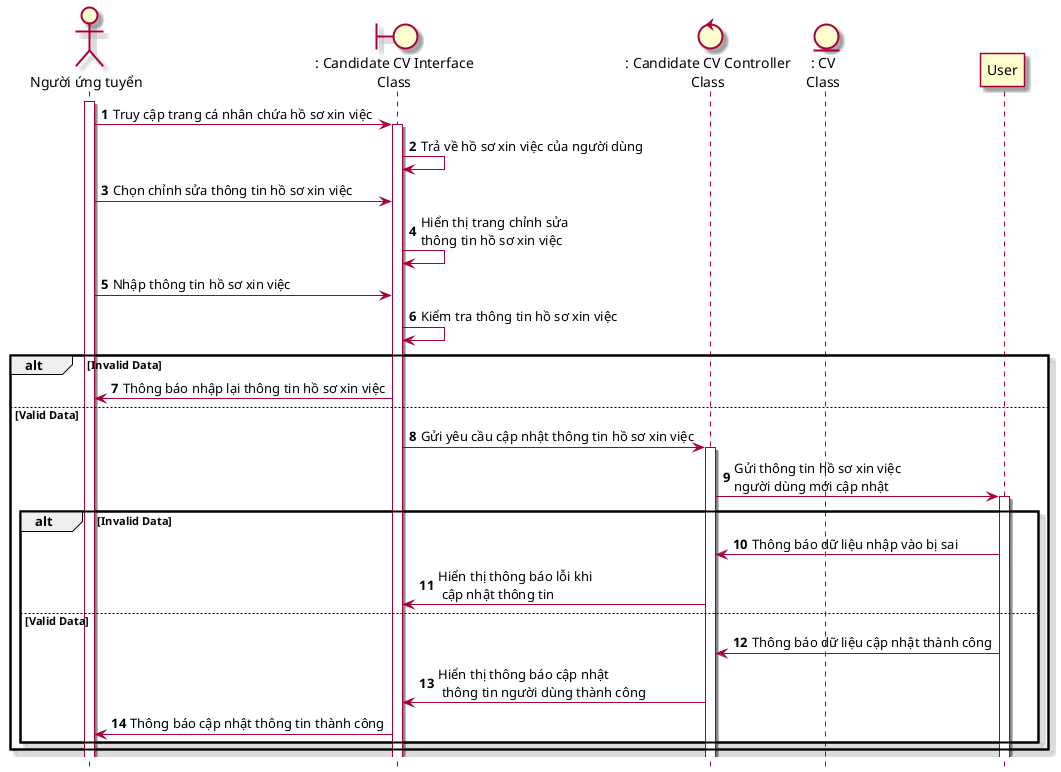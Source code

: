 @startuml SeqQuanLyHoSoXinViec
skin rose
hide footbox
actor nguoiUngTuyen as "Người ứng tuyển"
boundary candidateCVInterface as ": Candidate CV Interface\nClass"
control candidateCVController as ": Candidate CV Controller\nClass"
entity CV as ": CV\nClass"
autonumber
nguoiUngTuyen++
nguoiUngTuyen-> candidateCVInterface++: Truy cập trang cá nhân chứa hồ sơ xin việc
candidateCVInterface->candidateCVInterface: Trả về hồ sơ xin việc của người dùng
nguoiUngTuyen-> candidateCVInterface: Chọn chỉnh sửa thông tin hồ sơ xin việc
candidateCVInterface-> candidateCVInterface: Hiển thị trang chỉnh sửa\nthông tin hồ sơ xin việc
nguoiUngTuyen -> candidateCVInterface: Nhập thông tin hồ sơ xin việc
candidateCVInterface->candidateCVInterface: Kiểm tra thông tin hồ sơ xin việc
alt Invalid Data
candidateCVInterface -> nguoiUngTuyen: Thông báo nhập lại thông tin hồ sơ xin việc
else Valid Data
candidateCVInterface -> candidateCVController++: Gửi yêu cầu cập nhật thông tin hồ sơ xin việc
candidateCVController -> User++: Gửi thông tin hồ sơ xin việc \nngười dùng mới cập nhật
alt Invalid Data
User -> candidateCVController: Thông báo dữ liệu nhập vào bị sai
candidateCVController -> candidateCVInterface: Hiển thị thông báo lỗi khi\n cập nhật thông tin
else Valid Data
User -> candidateCVController: Thông báo dữ liệu cập nhật thành công
candidateCVController -> candidateCVInterface: Hiển thị thông báo cập nhật\n thông tin người dùng thành công
candidateCVInterface -> nguoiUngTuyen: Thông báo cập nhật thông tin thành công
end
end
@enduml